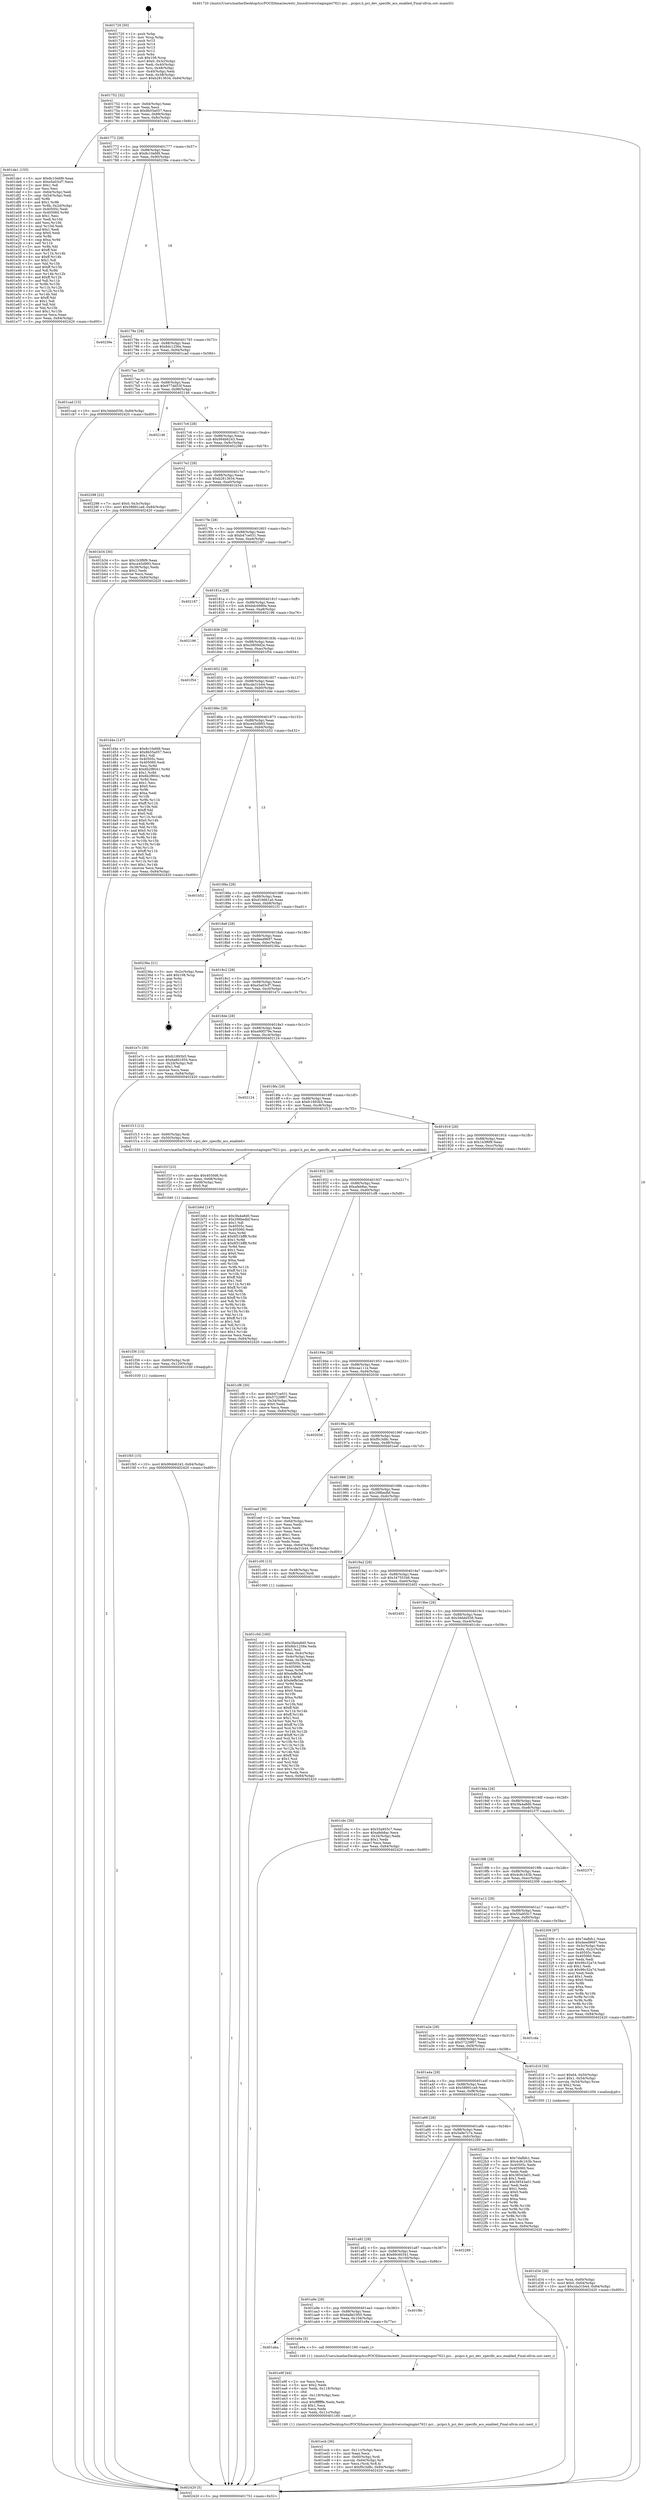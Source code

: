 digraph "0x401720" {
  label = "0x401720 (/mnt/c/Users/mathe/Desktop/tcc/POCII/binaries/extr_linuxdriversstagingmt7621-pci....pcipci.h_pci_dev_specific_acs_enabled_Final-ollvm.out::main(0))"
  labelloc = "t"
  node[shape=record]

  Entry [label="",width=0.3,height=0.3,shape=circle,fillcolor=black,style=filled]
  "0x401752" [label="{
     0x401752 [32]\l
     | [instrs]\l
     &nbsp;&nbsp;0x401752 \<+6\>: mov -0x84(%rbp),%eax\l
     &nbsp;&nbsp;0x401758 \<+2\>: mov %eax,%ecx\l
     &nbsp;&nbsp;0x40175a \<+6\>: sub $0x8b55a057,%ecx\l
     &nbsp;&nbsp;0x401760 \<+6\>: mov %eax,-0x88(%rbp)\l
     &nbsp;&nbsp;0x401766 \<+6\>: mov %ecx,-0x8c(%rbp)\l
     &nbsp;&nbsp;0x40176c \<+6\>: je 0000000000401de1 \<main+0x6c1\>\l
  }"]
  "0x401de1" [label="{
     0x401de1 [155]\l
     | [instrs]\l
     &nbsp;&nbsp;0x401de1 \<+5\>: mov $0x8c10efd9,%eax\l
     &nbsp;&nbsp;0x401de6 \<+5\>: mov $0xe5a03cf7,%ecx\l
     &nbsp;&nbsp;0x401deb \<+2\>: mov $0x1,%dl\l
     &nbsp;&nbsp;0x401ded \<+2\>: xor %esi,%esi\l
     &nbsp;&nbsp;0x401def \<+3\>: mov -0x64(%rbp),%edi\l
     &nbsp;&nbsp;0x401df2 \<+3\>: cmp -0x54(%rbp),%edi\l
     &nbsp;&nbsp;0x401df5 \<+4\>: setl %r8b\l
     &nbsp;&nbsp;0x401df9 \<+4\>: and $0x1,%r8b\l
     &nbsp;&nbsp;0x401dfd \<+4\>: mov %r8b,-0x2d(%rbp)\l
     &nbsp;&nbsp;0x401e01 \<+7\>: mov 0x40505c,%edi\l
     &nbsp;&nbsp;0x401e08 \<+8\>: mov 0x405060,%r9d\l
     &nbsp;&nbsp;0x401e10 \<+3\>: sub $0x1,%esi\l
     &nbsp;&nbsp;0x401e13 \<+3\>: mov %edi,%r10d\l
     &nbsp;&nbsp;0x401e16 \<+3\>: add %esi,%r10d\l
     &nbsp;&nbsp;0x401e19 \<+4\>: imul %r10d,%edi\l
     &nbsp;&nbsp;0x401e1d \<+3\>: and $0x1,%edi\l
     &nbsp;&nbsp;0x401e20 \<+3\>: cmp $0x0,%edi\l
     &nbsp;&nbsp;0x401e23 \<+4\>: sete %r8b\l
     &nbsp;&nbsp;0x401e27 \<+4\>: cmp $0xa,%r9d\l
     &nbsp;&nbsp;0x401e2b \<+4\>: setl %r11b\l
     &nbsp;&nbsp;0x401e2f \<+3\>: mov %r8b,%bl\l
     &nbsp;&nbsp;0x401e32 \<+3\>: xor $0xff,%bl\l
     &nbsp;&nbsp;0x401e35 \<+3\>: mov %r11b,%r14b\l
     &nbsp;&nbsp;0x401e38 \<+4\>: xor $0xff,%r14b\l
     &nbsp;&nbsp;0x401e3c \<+3\>: xor $0x1,%dl\l
     &nbsp;&nbsp;0x401e3f \<+3\>: mov %bl,%r15b\l
     &nbsp;&nbsp;0x401e42 \<+4\>: and $0xff,%r15b\l
     &nbsp;&nbsp;0x401e46 \<+3\>: and %dl,%r8b\l
     &nbsp;&nbsp;0x401e49 \<+3\>: mov %r14b,%r12b\l
     &nbsp;&nbsp;0x401e4c \<+4\>: and $0xff,%r12b\l
     &nbsp;&nbsp;0x401e50 \<+3\>: and %dl,%r11b\l
     &nbsp;&nbsp;0x401e53 \<+3\>: or %r8b,%r15b\l
     &nbsp;&nbsp;0x401e56 \<+3\>: or %r11b,%r12b\l
     &nbsp;&nbsp;0x401e59 \<+3\>: xor %r12b,%r15b\l
     &nbsp;&nbsp;0x401e5c \<+3\>: or %r14b,%bl\l
     &nbsp;&nbsp;0x401e5f \<+3\>: xor $0xff,%bl\l
     &nbsp;&nbsp;0x401e62 \<+3\>: or $0x1,%dl\l
     &nbsp;&nbsp;0x401e65 \<+2\>: and %dl,%bl\l
     &nbsp;&nbsp;0x401e67 \<+3\>: or %bl,%r15b\l
     &nbsp;&nbsp;0x401e6a \<+4\>: test $0x1,%r15b\l
     &nbsp;&nbsp;0x401e6e \<+3\>: cmovne %ecx,%eax\l
     &nbsp;&nbsp;0x401e71 \<+6\>: mov %eax,-0x84(%rbp)\l
     &nbsp;&nbsp;0x401e77 \<+5\>: jmp 0000000000402420 \<main+0xd00\>\l
  }"]
  "0x401772" [label="{
     0x401772 [28]\l
     | [instrs]\l
     &nbsp;&nbsp;0x401772 \<+5\>: jmp 0000000000401777 \<main+0x57\>\l
     &nbsp;&nbsp;0x401777 \<+6\>: mov -0x88(%rbp),%eax\l
     &nbsp;&nbsp;0x40177d \<+5\>: sub $0x8c10efd9,%eax\l
     &nbsp;&nbsp;0x401782 \<+6\>: mov %eax,-0x90(%rbp)\l
     &nbsp;&nbsp;0x401788 \<+6\>: je 000000000040239e \<main+0xc7e\>\l
  }"]
  Exit [label="",width=0.3,height=0.3,shape=circle,fillcolor=black,style=filled,peripheries=2]
  "0x40239e" [label="{
     0x40239e\l
  }", style=dashed]
  "0x40178e" [label="{
     0x40178e [28]\l
     | [instrs]\l
     &nbsp;&nbsp;0x40178e \<+5\>: jmp 0000000000401793 \<main+0x73\>\l
     &nbsp;&nbsp;0x401793 \<+6\>: mov -0x88(%rbp),%eax\l
     &nbsp;&nbsp;0x401799 \<+5\>: sub $0x8dc1256e,%eax\l
     &nbsp;&nbsp;0x40179e \<+6\>: mov %eax,-0x94(%rbp)\l
     &nbsp;&nbsp;0x4017a4 \<+6\>: je 0000000000401cad \<main+0x58d\>\l
  }"]
  "0x401f45" [label="{
     0x401f45 [15]\l
     | [instrs]\l
     &nbsp;&nbsp;0x401f45 \<+10\>: movl $0x994b6243,-0x84(%rbp)\l
     &nbsp;&nbsp;0x401f4f \<+5\>: jmp 0000000000402420 \<main+0xd00\>\l
  }"]
  "0x401cad" [label="{
     0x401cad [15]\l
     | [instrs]\l
     &nbsp;&nbsp;0x401cad \<+10\>: movl $0x3dddd556,-0x84(%rbp)\l
     &nbsp;&nbsp;0x401cb7 \<+5\>: jmp 0000000000402420 \<main+0xd00\>\l
  }"]
  "0x4017aa" [label="{
     0x4017aa [28]\l
     | [instrs]\l
     &nbsp;&nbsp;0x4017aa \<+5\>: jmp 00000000004017af \<main+0x8f\>\l
     &nbsp;&nbsp;0x4017af \<+6\>: mov -0x88(%rbp),%eax\l
     &nbsp;&nbsp;0x4017b5 \<+5\>: sub $0x977dd53f,%eax\l
     &nbsp;&nbsp;0x4017ba \<+6\>: mov %eax,-0x98(%rbp)\l
     &nbsp;&nbsp;0x4017c0 \<+6\>: je 0000000000402146 \<main+0xa26\>\l
  }"]
  "0x401f36" [label="{
     0x401f36 [15]\l
     | [instrs]\l
     &nbsp;&nbsp;0x401f36 \<+4\>: mov -0x60(%rbp),%rdi\l
     &nbsp;&nbsp;0x401f3a \<+6\>: mov %eax,-0x120(%rbp)\l
     &nbsp;&nbsp;0x401f40 \<+5\>: call 0000000000401030 \<free@plt\>\l
     | [calls]\l
     &nbsp;&nbsp;0x401030 \{1\} (unknown)\l
  }"]
  "0x402146" [label="{
     0x402146\l
  }", style=dashed]
  "0x4017c6" [label="{
     0x4017c6 [28]\l
     | [instrs]\l
     &nbsp;&nbsp;0x4017c6 \<+5\>: jmp 00000000004017cb \<main+0xab\>\l
     &nbsp;&nbsp;0x4017cb \<+6\>: mov -0x88(%rbp),%eax\l
     &nbsp;&nbsp;0x4017d1 \<+5\>: sub $0x994b6243,%eax\l
     &nbsp;&nbsp;0x4017d6 \<+6\>: mov %eax,-0x9c(%rbp)\l
     &nbsp;&nbsp;0x4017dc \<+6\>: je 0000000000402298 \<main+0xb78\>\l
  }"]
  "0x401f1f" [label="{
     0x401f1f [23]\l
     | [instrs]\l
     &nbsp;&nbsp;0x401f1f \<+10\>: movabs $0x4030d6,%rdi\l
     &nbsp;&nbsp;0x401f29 \<+3\>: mov %eax,-0x68(%rbp)\l
     &nbsp;&nbsp;0x401f2c \<+3\>: mov -0x68(%rbp),%esi\l
     &nbsp;&nbsp;0x401f2f \<+2\>: mov $0x0,%al\l
     &nbsp;&nbsp;0x401f31 \<+5\>: call 0000000000401040 \<printf@plt\>\l
     | [calls]\l
     &nbsp;&nbsp;0x401040 \{1\} (unknown)\l
  }"]
  "0x402298" [label="{
     0x402298 [22]\l
     | [instrs]\l
     &nbsp;&nbsp;0x402298 \<+7\>: movl $0x0,-0x3c(%rbp)\l
     &nbsp;&nbsp;0x40229f \<+10\>: movl $0x58891ca9,-0x84(%rbp)\l
     &nbsp;&nbsp;0x4022a9 \<+5\>: jmp 0000000000402420 \<main+0xd00\>\l
  }"]
  "0x4017e2" [label="{
     0x4017e2 [28]\l
     | [instrs]\l
     &nbsp;&nbsp;0x4017e2 \<+5\>: jmp 00000000004017e7 \<main+0xc7\>\l
     &nbsp;&nbsp;0x4017e7 \<+6\>: mov -0x88(%rbp),%eax\l
     &nbsp;&nbsp;0x4017ed \<+5\>: sub $0xb2813634,%eax\l
     &nbsp;&nbsp;0x4017f2 \<+6\>: mov %eax,-0xa0(%rbp)\l
     &nbsp;&nbsp;0x4017f8 \<+6\>: je 0000000000401b34 \<main+0x414\>\l
  }"]
  "0x401ecb" [label="{
     0x401ecb [36]\l
     | [instrs]\l
     &nbsp;&nbsp;0x401ecb \<+6\>: mov -0x11c(%rbp),%ecx\l
     &nbsp;&nbsp;0x401ed1 \<+3\>: imul %eax,%ecx\l
     &nbsp;&nbsp;0x401ed4 \<+4\>: mov -0x60(%rbp),%rdi\l
     &nbsp;&nbsp;0x401ed8 \<+4\>: movslq -0x64(%rbp),%r8\l
     &nbsp;&nbsp;0x401edc \<+4\>: mov %ecx,(%rdi,%r8,4)\l
     &nbsp;&nbsp;0x401ee0 \<+10\>: movl $0xf0c3d8c,-0x84(%rbp)\l
     &nbsp;&nbsp;0x401eea \<+5\>: jmp 0000000000402420 \<main+0xd00\>\l
  }"]
  "0x401b34" [label="{
     0x401b34 [30]\l
     | [instrs]\l
     &nbsp;&nbsp;0x401b34 \<+5\>: mov $0x1b3f6f9,%eax\l
     &nbsp;&nbsp;0x401b39 \<+5\>: mov $0xce45d993,%ecx\l
     &nbsp;&nbsp;0x401b3e \<+3\>: mov -0x38(%rbp),%edx\l
     &nbsp;&nbsp;0x401b41 \<+3\>: cmp $0x2,%edx\l
     &nbsp;&nbsp;0x401b44 \<+3\>: cmovne %ecx,%eax\l
     &nbsp;&nbsp;0x401b47 \<+6\>: mov %eax,-0x84(%rbp)\l
     &nbsp;&nbsp;0x401b4d \<+5\>: jmp 0000000000402420 \<main+0xd00\>\l
  }"]
  "0x4017fe" [label="{
     0x4017fe [28]\l
     | [instrs]\l
     &nbsp;&nbsp;0x4017fe \<+5\>: jmp 0000000000401803 \<main+0xe3\>\l
     &nbsp;&nbsp;0x401803 \<+6\>: mov -0x88(%rbp),%eax\l
     &nbsp;&nbsp;0x401809 \<+5\>: sub $0xb47ce031,%eax\l
     &nbsp;&nbsp;0x40180e \<+6\>: mov %eax,-0xa4(%rbp)\l
     &nbsp;&nbsp;0x401814 \<+6\>: je 0000000000402187 \<main+0xa67\>\l
  }"]
  "0x402420" [label="{
     0x402420 [5]\l
     | [instrs]\l
     &nbsp;&nbsp;0x402420 \<+5\>: jmp 0000000000401752 \<main+0x32\>\l
  }"]
  "0x401720" [label="{
     0x401720 [50]\l
     | [instrs]\l
     &nbsp;&nbsp;0x401720 \<+1\>: push %rbp\l
     &nbsp;&nbsp;0x401721 \<+3\>: mov %rsp,%rbp\l
     &nbsp;&nbsp;0x401724 \<+2\>: push %r15\l
     &nbsp;&nbsp;0x401726 \<+2\>: push %r14\l
     &nbsp;&nbsp;0x401728 \<+2\>: push %r13\l
     &nbsp;&nbsp;0x40172a \<+2\>: push %r12\l
     &nbsp;&nbsp;0x40172c \<+1\>: push %rbx\l
     &nbsp;&nbsp;0x40172d \<+7\>: sub $0x108,%rsp\l
     &nbsp;&nbsp;0x401734 \<+7\>: movl $0x0,-0x3c(%rbp)\l
     &nbsp;&nbsp;0x40173b \<+3\>: mov %edi,-0x40(%rbp)\l
     &nbsp;&nbsp;0x40173e \<+4\>: mov %rsi,-0x48(%rbp)\l
     &nbsp;&nbsp;0x401742 \<+3\>: mov -0x40(%rbp),%edi\l
     &nbsp;&nbsp;0x401745 \<+3\>: mov %edi,-0x38(%rbp)\l
     &nbsp;&nbsp;0x401748 \<+10\>: movl $0xb2813634,-0x84(%rbp)\l
  }"]
  "0x401e9f" [label="{
     0x401e9f [44]\l
     | [instrs]\l
     &nbsp;&nbsp;0x401e9f \<+2\>: xor %ecx,%ecx\l
     &nbsp;&nbsp;0x401ea1 \<+5\>: mov $0x2,%edx\l
     &nbsp;&nbsp;0x401ea6 \<+6\>: mov %edx,-0x118(%rbp)\l
     &nbsp;&nbsp;0x401eac \<+1\>: cltd\l
     &nbsp;&nbsp;0x401ead \<+6\>: mov -0x118(%rbp),%esi\l
     &nbsp;&nbsp;0x401eb3 \<+2\>: idiv %esi\l
     &nbsp;&nbsp;0x401eb5 \<+6\>: imul $0xfffffffe,%edx,%edx\l
     &nbsp;&nbsp;0x401ebb \<+3\>: sub $0x1,%ecx\l
     &nbsp;&nbsp;0x401ebe \<+2\>: sub %ecx,%edx\l
     &nbsp;&nbsp;0x401ec0 \<+6\>: mov %edx,-0x11c(%rbp)\l
     &nbsp;&nbsp;0x401ec6 \<+5\>: call 0000000000401160 \<next_i\>\l
     | [calls]\l
     &nbsp;&nbsp;0x401160 \{1\} (/mnt/c/Users/mathe/Desktop/tcc/POCII/binaries/extr_linuxdriversstagingmt7621-pci....pcipci.h_pci_dev_specific_acs_enabled_Final-ollvm.out::next_i)\l
  }"]
  "0x402187" [label="{
     0x402187\l
  }", style=dashed]
  "0x40181a" [label="{
     0x40181a [28]\l
     | [instrs]\l
     &nbsp;&nbsp;0x40181a \<+5\>: jmp 000000000040181f \<main+0xff\>\l
     &nbsp;&nbsp;0x40181f \<+6\>: mov -0x88(%rbp),%eax\l
     &nbsp;&nbsp;0x401825 \<+5\>: sub $0xbdc0680e,%eax\l
     &nbsp;&nbsp;0x40182a \<+6\>: mov %eax,-0xa8(%rbp)\l
     &nbsp;&nbsp;0x401830 \<+6\>: je 0000000000402196 \<main+0xa76\>\l
  }"]
  "0x401aba" [label="{
     0x401aba\l
  }", style=dashed]
  "0x402196" [label="{
     0x402196\l
  }", style=dashed]
  "0x401836" [label="{
     0x401836 [28]\l
     | [instrs]\l
     &nbsp;&nbsp;0x401836 \<+5\>: jmp 000000000040183b \<main+0x11b\>\l
     &nbsp;&nbsp;0x40183b \<+6\>: mov -0x88(%rbp),%eax\l
     &nbsp;&nbsp;0x401841 \<+5\>: sub $0xc0859d2e,%eax\l
     &nbsp;&nbsp;0x401846 \<+6\>: mov %eax,-0xac(%rbp)\l
     &nbsp;&nbsp;0x40184c \<+6\>: je 0000000000401f54 \<main+0x834\>\l
  }"]
  "0x401e9a" [label="{
     0x401e9a [5]\l
     | [instrs]\l
     &nbsp;&nbsp;0x401e9a \<+5\>: call 0000000000401160 \<next_i\>\l
     | [calls]\l
     &nbsp;&nbsp;0x401160 \{1\} (/mnt/c/Users/mathe/Desktop/tcc/POCII/binaries/extr_linuxdriversstagingmt7621-pci....pcipci.h_pci_dev_specific_acs_enabled_Final-ollvm.out::next_i)\l
  }"]
  "0x401f54" [label="{
     0x401f54\l
  }", style=dashed]
  "0x401852" [label="{
     0x401852 [28]\l
     | [instrs]\l
     &nbsp;&nbsp;0x401852 \<+5\>: jmp 0000000000401857 \<main+0x137\>\l
     &nbsp;&nbsp;0x401857 \<+6\>: mov -0x88(%rbp),%eax\l
     &nbsp;&nbsp;0x40185d \<+5\>: sub $0xcda31b44,%eax\l
     &nbsp;&nbsp;0x401862 \<+6\>: mov %eax,-0xb0(%rbp)\l
     &nbsp;&nbsp;0x401868 \<+6\>: je 0000000000401d4e \<main+0x62e\>\l
  }"]
  "0x401a9e" [label="{
     0x401a9e [28]\l
     | [instrs]\l
     &nbsp;&nbsp;0x401a9e \<+5\>: jmp 0000000000401aa3 \<main+0x383\>\l
     &nbsp;&nbsp;0x401aa3 \<+6\>: mov -0x88(%rbp),%eax\l
     &nbsp;&nbsp;0x401aa9 \<+5\>: sub $0x6a8d1950,%eax\l
     &nbsp;&nbsp;0x401aae \<+6\>: mov %eax,-0x104(%rbp)\l
     &nbsp;&nbsp;0x401ab4 \<+6\>: je 0000000000401e9a \<main+0x77a\>\l
  }"]
  "0x401d4e" [label="{
     0x401d4e [147]\l
     | [instrs]\l
     &nbsp;&nbsp;0x401d4e \<+5\>: mov $0x8c10efd9,%eax\l
     &nbsp;&nbsp;0x401d53 \<+5\>: mov $0x8b55a057,%ecx\l
     &nbsp;&nbsp;0x401d58 \<+2\>: mov $0x1,%dl\l
     &nbsp;&nbsp;0x401d5a \<+7\>: mov 0x40505c,%esi\l
     &nbsp;&nbsp;0x401d61 \<+7\>: mov 0x405060,%edi\l
     &nbsp;&nbsp;0x401d68 \<+3\>: mov %esi,%r8d\l
     &nbsp;&nbsp;0x401d6b \<+7\>: add $0x6b2f8041,%r8d\l
     &nbsp;&nbsp;0x401d72 \<+4\>: sub $0x1,%r8d\l
     &nbsp;&nbsp;0x401d76 \<+7\>: sub $0x6b2f8041,%r8d\l
     &nbsp;&nbsp;0x401d7d \<+4\>: imul %r8d,%esi\l
     &nbsp;&nbsp;0x401d81 \<+3\>: and $0x1,%esi\l
     &nbsp;&nbsp;0x401d84 \<+3\>: cmp $0x0,%esi\l
     &nbsp;&nbsp;0x401d87 \<+4\>: sete %r9b\l
     &nbsp;&nbsp;0x401d8b \<+3\>: cmp $0xa,%edi\l
     &nbsp;&nbsp;0x401d8e \<+4\>: setl %r10b\l
     &nbsp;&nbsp;0x401d92 \<+3\>: mov %r9b,%r11b\l
     &nbsp;&nbsp;0x401d95 \<+4\>: xor $0xff,%r11b\l
     &nbsp;&nbsp;0x401d99 \<+3\>: mov %r10b,%bl\l
     &nbsp;&nbsp;0x401d9c \<+3\>: xor $0xff,%bl\l
     &nbsp;&nbsp;0x401d9f \<+3\>: xor $0x0,%dl\l
     &nbsp;&nbsp;0x401da2 \<+3\>: mov %r11b,%r14b\l
     &nbsp;&nbsp;0x401da5 \<+4\>: and $0x0,%r14b\l
     &nbsp;&nbsp;0x401da9 \<+3\>: and %dl,%r9b\l
     &nbsp;&nbsp;0x401dac \<+3\>: mov %bl,%r15b\l
     &nbsp;&nbsp;0x401daf \<+4\>: and $0x0,%r15b\l
     &nbsp;&nbsp;0x401db3 \<+3\>: and %dl,%r10b\l
     &nbsp;&nbsp;0x401db6 \<+3\>: or %r9b,%r14b\l
     &nbsp;&nbsp;0x401db9 \<+3\>: or %r10b,%r15b\l
     &nbsp;&nbsp;0x401dbc \<+3\>: xor %r15b,%r14b\l
     &nbsp;&nbsp;0x401dbf \<+3\>: or %bl,%r11b\l
     &nbsp;&nbsp;0x401dc2 \<+4\>: xor $0xff,%r11b\l
     &nbsp;&nbsp;0x401dc6 \<+3\>: or $0x0,%dl\l
     &nbsp;&nbsp;0x401dc9 \<+3\>: and %dl,%r11b\l
     &nbsp;&nbsp;0x401dcc \<+3\>: or %r11b,%r14b\l
     &nbsp;&nbsp;0x401dcf \<+4\>: test $0x1,%r14b\l
     &nbsp;&nbsp;0x401dd3 \<+3\>: cmovne %ecx,%eax\l
     &nbsp;&nbsp;0x401dd6 \<+6\>: mov %eax,-0x84(%rbp)\l
     &nbsp;&nbsp;0x401ddc \<+5\>: jmp 0000000000402420 \<main+0xd00\>\l
  }"]
  "0x40186e" [label="{
     0x40186e [28]\l
     | [instrs]\l
     &nbsp;&nbsp;0x40186e \<+5\>: jmp 0000000000401873 \<main+0x153\>\l
     &nbsp;&nbsp;0x401873 \<+6\>: mov -0x88(%rbp),%eax\l
     &nbsp;&nbsp;0x401879 \<+5\>: sub $0xce45d993,%eax\l
     &nbsp;&nbsp;0x40187e \<+6\>: mov %eax,-0xb4(%rbp)\l
     &nbsp;&nbsp;0x401884 \<+6\>: je 0000000000401b52 \<main+0x432\>\l
  }"]
  "0x401f8c" [label="{
     0x401f8c\l
  }", style=dashed]
  "0x401b52" [label="{
     0x401b52\l
  }", style=dashed]
  "0x40188a" [label="{
     0x40188a [28]\l
     | [instrs]\l
     &nbsp;&nbsp;0x40188a \<+5\>: jmp 000000000040188f \<main+0x16f\>\l
     &nbsp;&nbsp;0x40188f \<+6\>: mov -0x88(%rbp),%eax\l
     &nbsp;&nbsp;0x401895 \<+5\>: sub $0xd16661a0,%eax\l
     &nbsp;&nbsp;0x40189a \<+6\>: mov %eax,-0xb8(%rbp)\l
     &nbsp;&nbsp;0x4018a0 \<+6\>: je 00000000004021f1 \<main+0xad1\>\l
  }"]
  "0x401a82" [label="{
     0x401a82 [28]\l
     | [instrs]\l
     &nbsp;&nbsp;0x401a82 \<+5\>: jmp 0000000000401a87 \<main+0x367\>\l
     &nbsp;&nbsp;0x401a87 \<+6\>: mov -0x88(%rbp),%eax\l
     &nbsp;&nbsp;0x401a8d \<+5\>: sub $0x69c60341,%eax\l
     &nbsp;&nbsp;0x401a92 \<+6\>: mov %eax,-0x100(%rbp)\l
     &nbsp;&nbsp;0x401a98 \<+6\>: je 0000000000401f8c \<main+0x86c\>\l
  }"]
  "0x4021f1" [label="{
     0x4021f1\l
  }", style=dashed]
  "0x4018a6" [label="{
     0x4018a6 [28]\l
     | [instrs]\l
     &nbsp;&nbsp;0x4018a6 \<+5\>: jmp 00000000004018ab \<main+0x18b\>\l
     &nbsp;&nbsp;0x4018ab \<+6\>: mov -0x88(%rbp),%eax\l
     &nbsp;&nbsp;0x4018b1 \<+5\>: sub $0xdeed9697,%eax\l
     &nbsp;&nbsp;0x4018b6 \<+6\>: mov %eax,-0xbc(%rbp)\l
     &nbsp;&nbsp;0x4018bc \<+6\>: je 000000000040236a \<main+0xc4a\>\l
  }"]
  "0x402289" [label="{
     0x402289\l
  }", style=dashed]
  "0x40236a" [label="{
     0x40236a [21]\l
     | [instrs]\l
     &nbsp;&nbsp;0x40236a \<+3\>: mov -0x2c(%rbp),%eax\l
     &nbsp;&nbsp;0x40236d \<+7\>: add $0x108,%rsp\l
     &nbsp;&nbsp;0x402374 \<+1\>: pop %rbx\l
     &nbsp;&nbsp;0x402375 \<+2\>: pop %r12\l
     &nbsp;&nbsp;0x402377 \<+2\>: pop %r13\l
     &nbsp;&nbsp;0x402379 \<+2\>: pop %r14\l
     &nbsp;&nbsp;0x40237b \<+2\>: pop %r15\l
     &nbsp;&nbsp;0x40237d \<+1\>: pop %rbp\l
     &nbsp;&nbsp;0x40237e \<+1\>: ret\l
  }"]
  "0x4018c2" [label="{
     0x4018c2 [28]\l
     | [instrs]\l
     &nbsp;&nbsp;0x4018c2 \<+5\>: jmp 00000000004018c7 \<main+0x1a7\>\l
     &nbsp;&nbsp;0x4018c7 \<+6\>: mov -0x88(%rbp),%eax\l
     &nbsp;&nbsp;0x4018cd \<+5\>: sub $0xe5a03cf7,%eax\l
     &nbsp;&nbsp;0x4018d2 \<+6\>: mov %eax,-0xc0(%rbp)\l
     &nbsp;&nbsp;0x4018d8 \<+6\>: je 0000000000401e7c \<main+0x75c\>\l
  }"]
  "0x401a66" [label="{
     0x401a66 [28]\l
     | [instrs]\l
     &nbsp;&nbsp;0x401a66 \<+5\>: jmp 0000000000401a6b \<main+0x34b\>\l
     &nbsp;&nbsp;0x401a6b \<+6\>: mov -0x88(%rbp),%eax\l
     &nbsp;&nbsp;0x401a71 \<+5\>: sub $0x5a9e7c7e,%eax\l
     &nbsp;&nbsp;0x401a76 \<+6\>: mov %eax,-0xfc(%rbp)\l
     &nbsp;&nbsp;0x401a7c \<+6\>: je 0000000000402289 \<main+0xb69\>\l
  }"]
  "0x401e7c" [label="{
     0x401e7c [30]\l
     | [instrs]\l
     &nbsp;&nbsp;0x401e7c \<+5\>: mov $0xfc1893b5,%eax\l
     &nbsp;&nbsp;0x401e81 \<+5\>: mov $0x6a8d1950,%ecx\l
     &nbsp;&nbsp;0x401e86 \<+3\>: mov -0x2d(%rbp),%dl\l
     &nbsp;&nbsp;0x401e89 \<+3\>: test $0x1,%dl\l
     &nbsp;&nbsp;0x401e8c \<+3\>: cmovne %ecx,%eax\l
     &nbsp;&nbsp;0x401e8f \<+6\>: mov %eax,-0x84(%rbp)\l
     &nbsp;&nbsp;0x401e95 \<+5\>: jmp 0000000000402420 \<main+0xd00\>\l
  }"]
  "0x4018de" [label="{
     0x4018de [28]\l
     | [instrs]\l
     &nbsp;&nbsp;0x4018de \<+5\>: jmp 00000000004018e3 \<main+0x1c3\>\l
     &nbsp;&nbsp;0x4018e3 \<+6\>: mov -0x88(%rbp),%eax\l
     &nbsp;&nbsp;0x4018e9 \<+5\>: sub $0xe90f379e,%eax\l
     &nbsp;&nbsp;0x4018ee \<+6\>: mov %eax,-0xc4(%rbp)\l
     &nbsp;&nbsp;0x4018f4 \<+6\>: je 0000000000402124 \<main+0xa04\>\l
  }"]
  "0x4022ae" [label="{
     0x4022ae [91]\l
     | [instrs]\l
     &nbsp;&nbsp;0x4022ae \<+5\>: mov $0x7dafbfc1,%eax\l
     &nbsp;&nbsp;0x4022b3 \<+5\>: mov $0x4c8c163b,%ecx\l
     &nbsp;&nbsp;0x4022b8 \<+7\>: mov 0x40505c,%edx\l
     &nbsp;&nbsp;0x4022bf \<+7\>: mov 0x405060,%esi\l
     &nbsp;&nbsp;0x4022c6 \<+2\>: mov %edx,%edi\l
     &nbsp;&nbsp;0x4022c8 \<+6\>: sub $0x38543a01,%edi\l
     &nbsp;&nbsp;0x4022ce \<+3\>: sub $0x1,%edi\l
     &nbsp;&nbsp;0x4022d1 \<+6\>: add $0x38543a01,%edi\l
     &nbsp;&nbsp;0x4022d7 \<+3\>: imul %edi,%edx\l
     &nbsp;&nbsp;0x4022da \<+3\>: and $0x1,%edx\l
     &nbsp;&nbsp;0x4022dd \<+3\>: cmp $0x0,%edx\l
     &nbsp;&nbsp;0x4022e0 \<+4\>: sete %r8b\l
     &nbsp;&nbsp;0x4022e4 \<+3\>: cmp $0xa,%esi\l
     &nbsp;&nbsp;0x4022e7 \<+4\>: setl %r9b\l
     &nbsp;&nbsp;0x4022eb \<+3\>: mov %r8b,%r10b\l
     &nbsp;&nbsp;0x4022ee \<+3\>: and %r9b,%r10b\l
     &nbsp;&nbsp;0x4022f1 \<+3\>: xor %r9b,%r8b\l
     &nbsp;&nbsp;0x4022f4 \<+3\>: or %r8b,%r10b\l
     &nbsp;&nbsp;0x4022f7 \<+4\>: test $0x1,%r10b\l
     &nbsp;&nbsp;0x4022fb \<+3\>: cmovne %ecx,%eax\l
     &nbsp;&nbsp;0x4022fe \<+6\>: mov %eax,-0x84(%rbp)\l
     &nbsp;&nbsp;0x402304 \<+5\>: jmp 0000000000402420 \<main+0xd00\>\l
  }"]
  "0x402124" [label="{
     0x402124\l
  }", style=dashed]
  "0x4018fa" [label="{
     0x4018fa [28]\l
     | [instrs]\l
     &nbsp;&nbsp;0x4018fa \<+5\>: jmp 00000000004018ff \<main+0x1df\>\l
     &nbsp;&nbsp;0x4018ff \<+6\>: mov -0x88(%rbp),%eax\l
     &nbsp;&nbsp;0x401905 \<+5\>: sub $0xfc1893b5,%eax\l
     &nbsp;&nbsp;0x40190a \<+6\>: mov %eax,-0xc8(%rbp)\l
     &nbsp;&nbsp;0x401910 \<+6\>: je 0000000000401f13 \<main+0x7f3\>\l
  }"]
  "0x401d34" [label="{
     0x401d34 [26]\l
     | [instrs]\l
     &nbsp;&nbsp;0x401d34 \<+4\>: mov %rax,-0x60(%rbp)\l
     &nbsp;&nbsp;0x401d38 \<+7\>: movl $0x0,-0x64(%rbp)\l
     &nbsp;&nbsp;0x401d3f \<+10\>: movl $0xcda31b44,-0x84(%rbp)\l
     &nbsp;&nbsp;0x401d49 \<+5\>: jmp 0000000000402420 \<main+0xd00\>\l
  }"]
  "0x401f13" [label="{
     0x401f13 [12]\l
     | [instrs]\l
     &nbsp;&nbsp;0x401f13 \<+4\>: mov -0x60(%rbp),%rdi\l
     &nbsp;&nbsp;0x401f17 \<+3\>: mov -0x50(%rbp),%esi\l
     &nbsp;&nbsp;0x401f1a \<+5\>: call 0000000000401550 \<pci_dev_specific_acs_enabled\>\l
     | [calls]\l
     &nbsp;&nbsp;0x401550 \{1\} (/mnt/c/Users/mathe/Desktop/tcc/POCII/binaries/extr_linuxdriversstagingmt7621-pci....pcipci.h_pci_dev_specific_acs_enabled_Final-ollvm.out::pci_dev_specific_acs_enabled)\l
  }"]
  "0x401916" [label="{
     0x401916 [28]\l
     | [instrs]\l
     &nbsp;&nbsp;0x401916 \<+5\>: jmp 000000000040191b \<main+0x1fb\>\l
     &nbsp;&nbsp;0x40191b \<+6\>: mov -0x88(%rbp),%eax\l
     &nbsp;&nbsp;0x401921 \<+5\>: sub $0x1b3f6f9,%eax\l
     &nbsp;&nbsp;0x401926 \<+6\>: mov %eax,-0xcc(%rbp)\l
     &nbsp;&nbsp;0x40192c \<+6\>: je 0000000000401b6d \<main+0x44d\>\l
  }"]
  "0x401a4a" [label="{
     0x401a4a [28]\l
     | [instrs]\l
     &nbsp;&nbsp;0x401a4a \<+5\>: jmp 0000000000401a4f \<main+0x32f\>\l
     &nbsp;&nbsp;0x401a4f \<+6\>: mov -0x88(%rbp),%eax\l
     &nbsp;&nbsp;0x401a55 \<+5\>: sub $0x58891ca9,%eax\l
     &nbsp;&nbsp;0x401a5a \<+6\>: mov %eax,-0xf8(%rbp)\l
     &nbsp;&nbsp;0x401a60 \<+6\>: je 00000000004022ae \<main+0xb8e\>\l
  }"]
  "0x401b6d" [label="{
     0x401b6d [147]\l
     | [instrs]\l
     &nbsp;&nbsp;0x401b6d \<+5\>: mov $0x3fa4a8d0,%eax\l
     &nbsp;&nbsp;0x401b72 \<+5\>: mov $0x298bedbf,%ecx\l
     &nbsp;&nbsp;0x401b77 \<+2\>: mov $0x1,%dl\l
     &nbsp;&nbsp;0x401b79 \<+7\>: mov 0x40505c,%esi\l
     &nbsp;&nbsp;0x401b80 \<+7\>: mov 0x405060,%edi\l
     &nbsp;&nbsp;0x401b87 \<+3\>: mov %esi,%r8d\l
     &nbsp;&nbsp;0x401b8a \<+7\>: add $0x6f31bff8,%r8d\l
     &nbsp;&nbsp;0x401b91 \<+4\>: sub $0x1,%r8d\l
     &nbsp;&nbsp;0x401b95 \<+7\>: sub $0x6f31bff8,%r8d\l
     &nbsp;&nbsp;0x401b9c \<+4\>: imul %r8d,%esi\l
     &nbsp;&nbsp;0x401ba0 \<+3\>: and $0x1,%esi\l
     &nbsp;&nbsp;0x401ba3 \<+3\>: cmp $0x0,%esi\l
     &nbsp;&nbsp;0x401ba6 \<+4\>: sete %r9b\l
     &nbsp;&nbsp;0x401baa \<+3\>: cmp $0xa,%edi\l
     &nbsp;&nbsp;0x401bad \<+4\>: setl %r10b\l
     &nbsp;&nbsp;0x401bb1 \<+3\>: mov %r9b,%r11b\l
     &nbsp;&nbsp;0x401bb4 \<+4\>: xor $0xff,%r11b\l
     &nbsp;&nbsp;0x401bb8 \<+3\>: mov %r10b,%bl\l
     &nbsp;&nbsp;0x401bbb \<+3\>: xor $0xff,%bl\l
     &nbsp;&nbsp;0x401bbe \<+3\>: xor $0x1,%dl\l
     &nbsp;&nbsp;0x401bc1 \<+3\>: mov %r11b,%r14b\l
     &nbsp;&nbsp;0x401bc4 \<+4\>: and $0xff,%r14b\l
     &nbsp;&nbsp;0x401bc8 \<+3\>: and %dl,%r9b\l
     &nbsp;&nbsp;0x401bcb \<+3\>: mov %bl,%r15b\l
     &nbsp;&nbsp;0x401bce \<+4\>: and $0xff,%r15b\l
     &nbsp;&nbsp;0x401bd2 \<+3\>: and %dl,%r10b\l
     &nbsp;&nbsp;0x401bd5 \<+3\>: or %r9b,%r14b\l
     &nbsp;&nbsp;0x401bd8 \<+3\>: or %r10b,%r15b\l
     &nbsp;&nbsp;0x401bdb \<+3\>: xor %r15b,%r14b\l
     &nbsp;&nbsp;0x401bde \<+3\>: or %bl,%r11b\l
     &nbsp;&nbsp;0x401be1 \<+4\>: xor $0xff,%r11b\l
     &nbsp;&nbsp;0x401be5 \<+3\>: or $0x1,%dl\l
     &nbsp;&nbsp;0x401be8 \<+3\>: and %dl,%r11b\l
     &nbsp;&nbsp;0x401beb \<+3\>: or %r11b,%r14b\l
     &nbsp;&nbsp;0x401bee \<+4\>: test $0x1,%r14b\l
     &nbsp;&nbsp;0x401bf2 \<+3\>: cmovne %ecx,%eax\l
     &nbsp;&nbsp;0x401bf5 \<+6\>: mov %eax,-0x84(%rbp)\l
     &nbsp;&nbsp;0x401bfb \<+5\>: jmp 0000000000402420 \<main+0xd00\>\l
  }"]
  "0x401932" [label="{
     0x401932 [28]\l
     | [instrs]\l
     &nbsp;&nbsp;0x401932 \<+5\>: jmp 0000000000401937 \<main+0x217\>\l
     &nbsp;&nbsp;0x401937 \<+6\>: mov -0x88(%rbp),%eax\l
     &nbsp;&nbsp;0x40193d \<+5\>: sub $0xafeb8ac,%eax\l
     &nbsp;&nbsp;0x401942 \<+6\>: mov %eax,-0xd0(%rbp)\l
     &nbsp;&nbsp;0x401948 \<+6\>: je 0000000000401cf8 \<main+0x5d8\>\l
  }"]
  "0x401d16" [label="{
     0x401d16 [30]\l
     | [instrs]\l
     &nbsp;&nbsp;0x401d16 \<+7\>: movl $0x64,-0x50(%rbp)\l
     &nbsp;&nbsp;0x401d1d \<+7\>: movl $0x1,-0x54(%rbp)\l
     &nbsp;&nbsp;0x401d24 \<+4\>: movslq -0x54(%rbp),%rax\l
     &nbsp;&nbsp;0x401d28 \<+4\>: shl $0x2,%rax\l
     &nbsp;&nbsp;0x401d2c \<+3\>: mov %rax,%rdi\l
     &nbsp;&nbsp;0x401d2f \<+5\>: call 0000000000401050 \<malloc@plt\>\l
     | [calls]\l
     &nbsp;&nbsp;0x401050 \{1\} (unknown)\l
  }"]
  "0x401cf8" [label="{
     0x401cf8 [30]\l
     | [instrs]\l
     &nbsp;&nbsp;0x401cf8 \<+5\>: mov $0xb47ce031,%eax\l
     &nbsp;&nbsp;0x401cfd \<+5\>: mov $0x57229f07,%ecx\l
     &nbsp;&nbsp;0x401d02 \<+3\>: mov -0x34(%rbp),%edx\l
     &nbsp;&nbsp;0x401d05 \<+3\>: cmp $0x0,%edx\l
     &nbsp;&nbsp;0x401d08 \<+3\>: cmove %ecx,%eax\l
     &nbsp;&nbsp;0x401d0b \<+6\>: mov %eax,-0x84(%rbp)\l
     &nbsp;&nbsp;0x401d11 \<+5\>: jmp 0000000000402420 \<main+0xd00\>\l
  }"]
  "0x40194e" [label="{
     0x40194e [28]\l
     | [instrs]\l
     &nbsp;&nbsp;0x40194e \<+5\>: jmp 0000000000401953 \<main+0x233\>\l
     &nbsp;&nbsp;0x401953 \<+6\>: mov -0x88(%rbp),%eax\l
     &nbsp;&nbsp;0x401959 \<+5\>: sub $0xcaa111e,%eax\l
     &nbsp;&nbsp;0x40195e \<+6\>: mov %eax,-0xd4(%rbp)\l
     &nbsp;&nbsp;0x401964 \<+6\>: je 000000000040203d \<main+0x91d\>\l
  }"]
  "0x401a2e" [label="{
     0x401a2e [28]\l
     | [instrs]\l
     &nbsp;&nbsp;0x401a2e \<+5\>: jmp 0000000000401a33 \<main+0x313\>\l
     &nbsp;&nbsp;0x401a33 \<+6\>: mov -0x88(%rbp),%eax\l
     &nbsp;&nbsp;0x401a39 \<+5\>: sub $0x57229f07,%eax\l
     &nbsp;&nbsp;0x401a3e \<+6\>: mov %eax,-0xf4(%rbp)\l
     &nbsp;&nbsp;0x401a44 \<+6\>: je 0000000000401d16 \<main+0x5f6\>\l
  }"]
  "0x40203d" [label="{
     0x40203d\l
  }", style=dashed]
  "0x40196a" [label="{
     0x40196a [28]\l
     | [instrs]\l
     &nbsp;&nbsp;0x40196a \<+5\>: jmp 000000000040196f \<main+0x24f\>\l
     &nbsp;&nbsp;0x40196f \<+6\>: mov -0x88(%rbp),%eax\l
     &nbsp;&nbsp;0x401975 \<+5\>: sub $0xf0c3d8c,%eax\l
     &nbsp;&nbsp;0x40197a \<+6\>: mov %eax,-0xd8(%rbp)\l
     &nbsp;&nbsp;0x401980 \<+6\>: je 0000000000401eef \<main+0x7cf\>\l
  }"]
  "0x401cda" [label="{
     0x401cda\l
  }", style=dashed]
  "0x401eef" [label="{
     0x401eef [36]\l
     | [instrs]\l
     &nbsp;&nbsp;0x401eef \<+2\>: xor %eax,%eax\l
     &nbsp;&nbsp;0x401ef1 \<+3\>: mov -0x64(%rbp),%ecx\l
     &nbsp;&nbsp;0x401ef4 \<+2\>: mov %eax,%edx\l
     &nbsp;&nbsp;0x401ef6 \<+2\>: sub %ecx,%edx\l
     &nbsp;&nbsp;0x401ef8 \<+2\>: mov %eax,%ecx\l
     &nbsp;&nbsp;0x401efa \<+3\>: sub $0x1,%ecx\l
     &nbsp;&nbsp;0x401efd \<+2\>: add %ecx,%edx\l
     &nbsp;&nbsp;0x401eff \<+2\>: sub %edx,%eax\l
     &nbsp;&nbsp;0x401f01 \<+3\>: mov %eax,-0x64(%rbp)\l
     &nbsp;&nbsp;0x401f04 \<+10\>: movl $0xcda31b44,-0x84(%rbp)\l
     &nbsp;&nbsp;0x401f0e \<+5\>: jmp 0000000000402420 \<main+0xd00\>\l
  }"]
  "0x401986" [label="{
     0x401986 [28]\l
     | [instrs]\l
     &nbsp;&nbsp;0x401986 \<+5\>: jmp 000000000040198b \<main+0x26b\>\l
     &nbsp;&nbsp;0x40198b \<+6\>: mov -0x88(%rbp),%eax\l
     &nbsp;&nbsp;0x401991 \<+5\>: sub $0x298bedbf,%eax\l
     &nbsp;&nbsp;0x401996 \<+6\>: mov %eax,-0xdc(%rbp)\l
     &nbsp;&nbsp;0x40199c \<+6\>: je 0000000000401c00 \<main+0x4e0\>\l
  }"]
  "0x401a12" [label="{
     0x401a12 [28]\l
     | [instrs]\l
     &nbsp;&nbsp;0x401a12 \<+5\>: jmp 0000000000401a17 \<main+0x2f7\>\l
     &nbsp;&nbsp;0x401a17 \<+6\>: mov -0x88(%rbp),%eax\l
     &nbsp;&nbsp;0x401a1d \<+5\>: sub $0x55a955c7,%eax\l
     &nbsp;&nbsp;0x401a22 \<+6\>: mov %eax,-0xf0(%rbp)\l
     &nbsp;&nbsp;0x401a28 \<+6\>: je 0000000000401cda \<main+0x5ba\>\l
  }"]
  "0x401c00" [label="{
     0x401c00 [13]\l
     | [instrs]\l
     &nbsp;&nbsp;0x401c00 \<+4\>: mov -0x48(%rbp),%rax\l
     &nbsp;&nbsp;0x401c04 \<+4\>: mov 0x8(%rax),%rdi\l
     &nbsp;&nbsp;0x401c08 \<+5\>: call 0000000000401060 \<atoi@plt\>\l
     | [calls]\l
     &nbsp;&nbsp;0x401060 \{1\} (unknown)\l
  }"]
  "0x4019a2" [label="{
     0x4019a2 [28]\l
     | [instrs]\l
     &nbsp;&nbsp;0x4019a2 \<+5\>: jmp 00000000004019a7 \<main+0x287\>\l
     &nbsp;&nbsp;0x4019a7 \<+6\>: mov -0x88(%rbp),%eax\l
     &nbsp;&nbsp;0x4019ad \<+5\>: sub $0x34755346,%eax\l
     &nbsp;&nbsp;0x4019b2 \<+6\>: mov %eax,-0xe0(%rbp)\l
     &nbsp;&nbsp;0x4019b8 \<+6\>: je 0000000000402402 \<main+0xce2\>\l
  }"]
  "0x401c0d" [label="{
     0x401c0d [160]\l
     | [instrs]\l
     &nbsp;&nbsp;0x401c0d \<+5\>: mov $0x3fa4a8d0,%ecx\l
     &nbsp;&nbsp;0x401c12 \<+5\>: mov $0x8dc1256e,%edx\l
     &nbsp;&nbsp;0x401c17 \<+3\>: mov $0x1,%sil\l
     &nbsp;&nbsp;0x401c1a \<+3\>: mov %eax,-0x4c(%rbp)\l
     &nbsp;&nbsp;0x401c1d \<+3\>: mov -0x4c(%rbp),%eax\l
     &nbsp;&nbsp;0x401c20 \<+3\>: mov %eax,-0x34(%rbp)\l
     &nbsp;&nbsp;0x401c23 \<+7\>: mov 0x40505c,%eax\l
     &nbsp;&nbsp;0x401c2a \<+8\>: mov 0x405060,%r8d\l
     &nbsp;&nbsp;0x401c32 \<+3\>: mov %eax,%r9d\l
     &nbsp;&nbsp;0x401c35 \<+7\>: add $0xdeffe3af,%r9d\l
     &nbsp;&nbsp;0x401c3c \<+4\>: sub $0x1,%r9d\l
     &nbsp;&nbsp;0x401c40 \<+7\>: sub $0xdeffe3af,%r9d\l
     &nbsp;&nbsp;0x401c47 \<+4\>: imul %r9d,%eax\l
     &nbsp;&nbsp;0x401c4b \<+3\>: and $0x1,%eax\l
     &nbsp;&nbsp;0x401c4e \<+3\>: cmp $0x0,%eax\l
     &nbsp;&nbsp;0x401c51 \<+4\>: sete %r10b\l
     &nbsp;&nbsp;0x401c55 \<+4\>: cmp $0xa,%r8d\l
     &nbsp;&nbsp;0x401c59 \<+4\>: setl %r11b\l
     &nbsp;&nbsp;0x401c5d \<+3\>: mov %r10b,%bl\l
     &nbsp;&nbsp;0x401c60 \<+3\>: xor $0xff,%bl\l
     &nbsp;&nbsp;0x401c63 \<+3\>: mov %r11b,%r14b\l
     &nbsp;&nbsp;0x401c66 \<+4\>: xor $0xff,%r14b\l
     &nbsp;&nbsp;0x401c6a \<+4\>: xor $0x1,%sil\l
     &nbsp;&nbsp;0x401c6e \<+3\>: mov %bl,%r15b\l
     &nbsp;&nbsp;0x401c71 \<+4\>: and $0xff,%r15b\l
     &nbsp;&nbsp;0x401c75 \<+3\>: and %sil,%r10b\l
     &nbsp;&nbsp;0x401c78 \<+3\>: mov %r14b,%r12b\l
     &nbsp;&nbsp;0x401c7b \<+4\>: and $0xff,%r12b\l
     &nbsp;&nbsp;0x401c7f \<+3\>: and %sil,%r11b\l
     &nbsp;&nbsp;0x401c82 \<+3\>: or %r10b,%r15b\l
     &nbsp;&nbsp;0x401c85 \<+3\>: or %r11b,%r12b\l
     &nbsp;&nbsp;0x401c88 \<+3\>: xor %r12b,%r15b\l
     &nbsp;&nbsp;0x401c8b \<+3\>: or %r14b,%bl\l
     &nbsp;&nbsp;0x401c8e \<+3\>: xor $0xff,%bl\l
     &nbsp;&nbsp;0x401c91 \<+4\>: or $0x1,%sil\l
     &nbsp;&nbsp;0x401c95 \<+3\>: and %sil,%bl\l
     &nbsp;&nbsp;0x401c98 \<+3\>: or %bl,%r15b\l
     &nbsp;&nbsp;0x401c9b \<+4\>: test $0x1,%r15b\l
     &nbsp;&nbsp;0x401c9f \<+3\>: cmovne %edx,%ecx\l
     &nbsp;&nbsp;0x401ca2 \<+6\>: mov %ecx,-0x84(%rbp)\l
     &nbsp;&nbsp;0x401ca8 \<+5\>: jmp 0000000000402420 \<main+0xd00\>\l
  }"]
  "0x402309" [label="{
     0x402309 [97]\l
     | [instrs]\l
     &nbsp;&nbsp;0x402309 \<+5\>: mov $0x7dafbfc1,%eax\l
     &nbsp;&nbsp;0x40230e \<+5\>: mov $0xdeed9697,%ecx\l
     &nbsp;&nbsp;0x402313 \<+3\>: mov -0x3c(%rbp),%edx\l
     &nbsp;&nbsp;0x402316 \<+3\>: mov %edx,-0x2c(%rbp)\l
     &nbsp;&nbsp;0x402319 \<+7\>: mov 0x40505c,%edx\l
     &nbsp;&nbsp;0x402320 \<+7\>: mov 0x405060,%esi\l
     &nbsp;&nbsp;0x402327 \<+2\>: mov %edx,%edi\l
     &nbsp;&nbsp;0x402329 \<+6\>: add $0x96c32a7d,%edi\l
     &nbsp;&nbsp;0x40232f \<+3\>: sub $0x1,%edi\l
     &nbsp;&nbsp;0x402332 \<+6\>: sub $0x96c32a7d,%edi\l
     &nbsp;&nbsp;0x402338 \<+3\>: imul %edi,%edx\l
     &nbsp;&nbsp;0x40233b \<+3\>: and $0x1,%edx\l
     &nbsp;&nbsp;0x40233e \<+3\>: cmp $0x0,%edx\l
     &nbsp;&nbsp;0x402341 \<+4\>: sete %r8b\l
     &nbsp;&nbsp;0x402345 \<+3\>: cmp $0xa,%esi\l
     &nbsp;&nbsp;0x402348 \<+4\>: setl %r9b\l
     &nbsp;&nbsp;0x40234c \<+3\>: mov %r8b,%r10b\l
     &nbsp;&nbsp;0x40234f \<+3\>: and %r9b,%r10b\l
     &nbsp;&nbsp;0x402352 \<+3\>: xor %r9b,%r8b\l
     &nbsp;&nbsp;0x402355 \<+3\>: or %r8b,%r10b\l
     &nbsp;&nbsp;0x402358 \<+4\>: test $0x1,%r10b\l
     &nbsp;&nbsp;0x40235c \<+3\>: cmovne %ecx,%eax\l
     &nbsp;&nbsp;0x40235f \<+6\>: mov %eax,-0x84(%rbp)\l
     &nbsp;&nbsp;0x402365 \<+5\>: jmp 0000000000402420 \<main+0xd00\>\l
  }"]
  "0x402402" [label="{
     0x402402\l
  }", style=dashed]
  "0x4019be" [label="{
     0x4019be [28]\l
     | [instrs]\l
     &nbsp;&nbsp;0x4019be \<+5\>: jmp 00000000004019c3 \<main+0x2a3\>\l
     &nbsp;&nbsp;0x4019c3 \<+6\>: mov -0x88(%rbp),%eax\l
     &nbsp;&nbsp;0x4019c9 \<+5\>: sub $0x3dddd556,%eax\l
     &nbsp;&nbsp;0x4019ce \<+6\>: mov %eax,-0xe4(%rbp)\l
     &nbsp;&nbsp;0x4019d4 \<+6\>: je 0000000000401cbc \<main+0x59c\>\l
  }"]
  "0x4019f6" [label="{
     0x4019f6 [28]\l
     | [instrs]\l
     &nbsp;&nbsp;0x4019f6 \<+5\>: jmp 00000000004019fb \<main+0x2db\>\l
     &nbsp;&nbsp;0x4019fb \<+6\>: mov -0x88(%rbp),%eax\l
     &nbsp;&nbsp;0x401a01 \<+5\>: sub $0x4c8c163b,%eax\l
     &nbsp;&nbsp;0x401a06 \<+6\>: mov %eax,-0xec(%rbp)\l
     &nbsp;&nbsp;0x401a0c \<+6\>: je 0000000000402309 \<main+0xbe9\>\l
  }"]
  "0x401cbc" [label="{
     0x401cbc [30]\l
     | [instrs]\l
     &nbsp;&nbsp;0x401cbc \<+5\>: mov $0x55a955c7,%eax\l
     &nbsp;&nbsp;0x401cc1 \<+5\>: mov $0xafeb8ac,%ecx\l
     &nbsp;&nbsp;0x401cc6 \<+3\>: mov -0x34(%rbp),%edx\l
     &nbsp;&nbsp;0x401cc9 \<+3\>: cmp $0x1,%edx\l
     &nbsp;&nbsp;0x401ccc \<+3\>: cmovl %ecx,%eax\l
     &nbsp;&nbsp;0x401ccf \<+6\>: mov %eax,-0x84(%rbp)\l
     &nbsp;&nbsp;0x401cd5 \<+5\>: jmp 0000000000402420 \<main+0xd00\>\l
  }"]
  "0x4019da" [label="{
     0x4019da [28]\l
     | [instrs]\l
     &nbsp;&nbsp;0x4019da \<+5\>: jmp 00000000004019df \<main+0x2bf\>\l
     &nbsp;&nbsp;0x4019df \<+6\>: mov -0x88(%rbp),%eax\l
     &nbsp;&nbsp;0x4019e5 \<+5\>: sub $0x3fa4a8d0,%eax\l
     &nbsp;&nbsp;0x4019ea \<+6\>: mov %eax,-0xe8(%rbp)\l
     &nbsp;&nbsp;0x4019f0 \<+6\>: je 000000000040237f \<main+0xc5f\>\l
  }"]
  "0x40237f" [label="{
     0x40237f\l
  }", style=dashed]
  Entry -> "0x401720" [label=" 1"]
  "0x401752" -> "0x401de1" [label=" 2"]
  "0x401752" -> "0x401772" [label=" 18"]
  "0x40236a" -> Exit [label=" 1"]
  "0x401772" -> "0x40239e" [label=" 0"]
  "0x401772" -> "0x40178e" [label=" 18"]
  "0x402309" -> "0x402420" [label=" 1"]
  "0x40178e" -> "0x401cad" [label=" 1"]
  "0x40178e" -> "0x4017aa" [label=" 17"]
  "0x4022ae" -> "0x402420" [label=" 1"]
  "0x4017aa" -> "0x402146" [label=" 0"]
  "0x4017aa" -> "0x4017c6" [label=" 17"]
  "0x402298" -> "0x402420" [label=" 1"]
  "0x4017c6" -> "0x402298" [label=" 1"]
  "0x4017c6" -> "0x4017e2" [label=" 16"]
  "0x401f45" -> "0x402420" [label=" 1"]
  "0x4017e2" -> "0x401b34" [label=" 1"]
  "0x4017e2" -> "0x4017fe" [label=" 15"]
  "0x401b34" -> "0x402420" [label=" 1"]
  "0x401720" -> "0x401752" [label=" 1"]
  "0x402420" -> "0x401752" [label=" 19"]
  "0x401f36" -> "0x401f45" [label=" 1"]
  "0x4017fe" -> "0x402187" [label=" 0"]
  "0x4017fe" -> "0x40181a" [label=" 15"]
  "0x401f1f" -> "0x401f36" [label=" 1"]
  "0x40181a" -> "0x402196" [label=" 0"]
  "0x40181a" -> "0x401836" [label=" 15"]
  "0x401f13" -> "0x401f1f" [label=" 1"]
  "0x401836" -> "0x401f54" [label=" 0"]
  "0x401836" -> "0x401852" [label=" 15"]
  "0x401eef" -> "0x402420" [label=" 1"]
  "0x401852" -> "0x401d4e" [label=" 2"]
  "0x401852" -> "0x40186e" [label=" 13"]
  "0x401e9f" -> "0x401ecb" [label=" 1"]
  "0x40186e" -> "0x401b52" [label=" 0"]
  "0x40186e" -> "0x40188a" [label=" 13"]
  "0x401e9a" -> "0x401e9f" [label=" 1"]
  "0x40188a" -> "0x4021f1" [label=" 0"]
  "0x40188a" -> "0x4018a6" [label=" 13"]
  "0x401a9e" -> "0x401e9a" [label=" 1"]
  "0x4018a6" -> "0x40236a" [label=" 1"]
  "0x4018a6" -> "0x4018c2" [label=" 12"]
  "0x401ecb" -> "0x402420" [label=" 1"]
  "0x4018c2" -> "0x401e7c" [label=" 2"]
  "0x4018c2" -> "0x4018de" [label=" 10"]
  "0x401a82" -> "0x401f8c" [label=" 0"]
  "0x4018de" -> "0x402124" [label=" 0"]
  "0x4018de" -> "0x4018fa" [label=" 10"]
  "0x401a9e" -> "0x401aba" [label=" 0"]
  "0x4018fa" -> "0x401f13" [label=" 1"]
  "0x4018fa" -> "0x401916" [label=" 9"]
  "0x401a66" -> "0x402289" [label=" 0"]
  "0x401916" -> "0x401b6d" [label=" 1"]
  "0x401916" -> "0x401932" [label=" 8"]
  "0x401b6d" -> "0x402420" [label=" 1"]
  "0x401a82" -> "0x401a9e" [label=" 1"]
  "0x401932" -> "0x401cf8" [label=" 1"]
  "0x401932" -> "0x40194e" [label=" 7"]
  "0x401a4a" -> "0x401a66" [label=" 1"]
  "0x40194e" -> "0x40203d" [label=" 0"]
  "0x40194e" -> "0x40196a" [label=" 7"]
  "0x401a66" -> "0x401a82" [label=" 1"]
  "0x40196a" -> "0x401eef" [label=" 1"]
  "0x40196a" -> "0x401986" [label=" 6"]
  "0x401e7c" -> "0x402420" [label=" 2"]
  "0x401986" -> "0x401c00" [label=" 1"]
  "0x401986" -> "0x4019a2" [label=" 5"]
  "0x401c00" -> "0x401c0d" [label=" 1"]
  "0x401c0d" -> "0x402420" [label=" 1"]
  "0x401cad" -> "0x402420" [label=" 1"]
  "0x401d4e" -> "0x402420" [label=" 2"]
  "0x4019a2" -> "0x402402" [label=" 0"]
  "0x4019a2" -> "0x4019be" [label=" 5"]
  "0x401d34" -> "0x402420" [label=" 1"]
  "0x4019be" -> "0x401cbc" [label=" 1"]
  "0x4019be" -> "0x4019da" [label=" 4"]
  "0x401cbc" -> "0x402420" [label=" 1"]
  "0x401cf8" -> "0x402420" [label=" 1"]
  "0x401a2e" -> "0x401a4a" [label=" 2"]
  "0x4019da" -> "0x40237f" [label=" 0"]
  "0x4019da" -> "0x4019f6" [label=" 4"]
  "0x401d16" -> "0x401d34" [label=" 1"]
  "0x4019f6" -> "0x402309" [label=" 1"]
  "0x4019f6" -> "0x401a12" [label=" 3"]
  "0x401de1" -> "0x402420" [label=" 2"]
  "0x401a12" -> "0x401cda" [label=" 0"]
  "0x401a12" -> "0x401a2e" [label=" 3"]
  "0x401a4a" -> "0x4022ae" [label=" 1"]
  "0x401a2e" -> "0x401d16" [label=" 1"]
}
